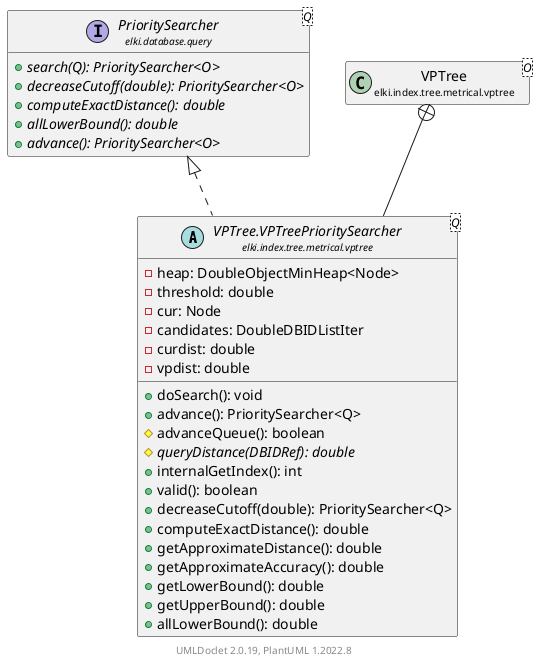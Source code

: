 @startuml
    remove .*\.(Instance|Par|Parameterizer|Factory)$
    set namespaceSeparator none
    hide empty fields
    hide empty methods

    abstract class "<size:14>VPTree.VPTreePrioritySearcher\n<size:10>elki.index.tree.metrical.vptree" as elki.index.tree.metrical.vptree.VPTree.VPTreePrioritySearcher<Q> [[VPTree.VPTreePrioritySearcher.html]] {
        -heap: DoubleObjectMinHeap<Node>
        -threshold: double
        -cur: Node
        -candidates: DoubleDBIDListIter
        -curdist: double
        -vpdist: double
        +doSearch(): void
        +advance(): PrioritySearcher<Q>
        #advanceQueue(): boolean
        {abstract} #queryDistance(DBIDRef): double
        +internalGetIndex(): int
        +valid(): boolean
        +decreaseCutoff(double): PrioritySearcher<Q>
        +computeExactDistance(): double
        +getApproximateDistance(): double
        +getApproximateAccuracy(): double
        +getLowerBound(): double
        +getUpperBound(): double
        +allLowerBound(): double
    }

    interface "<size:14>PrioritySearcher\n<size:10>elki.database.query" as elki.database.query.PrioritySearcher<Q> [[../../../../database/query/PrioritySearcher.html]] {
        {abstract} +search(Q): PrioritySearcher<O>
        {abstract} +decreaseCutoff(double): PrioritySearcher<O>
        {abstract} +computeExactDistance(): double
        {abstract} +allLowerBound(): double
        {abstract} +advance(): PrioritySearcher<O>
    }
    class "<size:14>VPTree\n<size:10>elki.index.tree.metrical.vptree" as elki.index.tree.metrical.vptree.VPTree<O> [[VPTree.html]]

    elki.database.query.PrioritySearcher <|.. elki.index.tree.metrical.vptree.VPTree.VPTreePrioritySearcher
    elki.index.tree.metrical.vptree.VPTree +-- elki.index.tree.metrical.vptree.VPTree.VPTreePrioritySearcher

    center footer UMLDoclet 2.0.19, PlantUML 1.2022.8
@enduml
